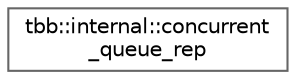 digraph "类继承关系图"
{
 // LATEX_PDF_SIZE
  bgcolor="transparent";
  edge [fontname=Helvetica,fontsize=10,labelfontname=Helvetica,labelfontsize=10];
  node [fontname=Helvetica,fontsize=10,shape=box,height=0.2,width=0.4];
  rankdir="LR";
  Node0 [id="Node000000",label="tbb::internal::concurrent\l_queue_rep",height=0.2,width=0.4,color="grey40", fillcolor="white", style="filled",URL="$classtbb_1_1internal_1_1concurrent__queue__rep.html",tooltip="Internal representation of a ConcurrentQueue."];
}
